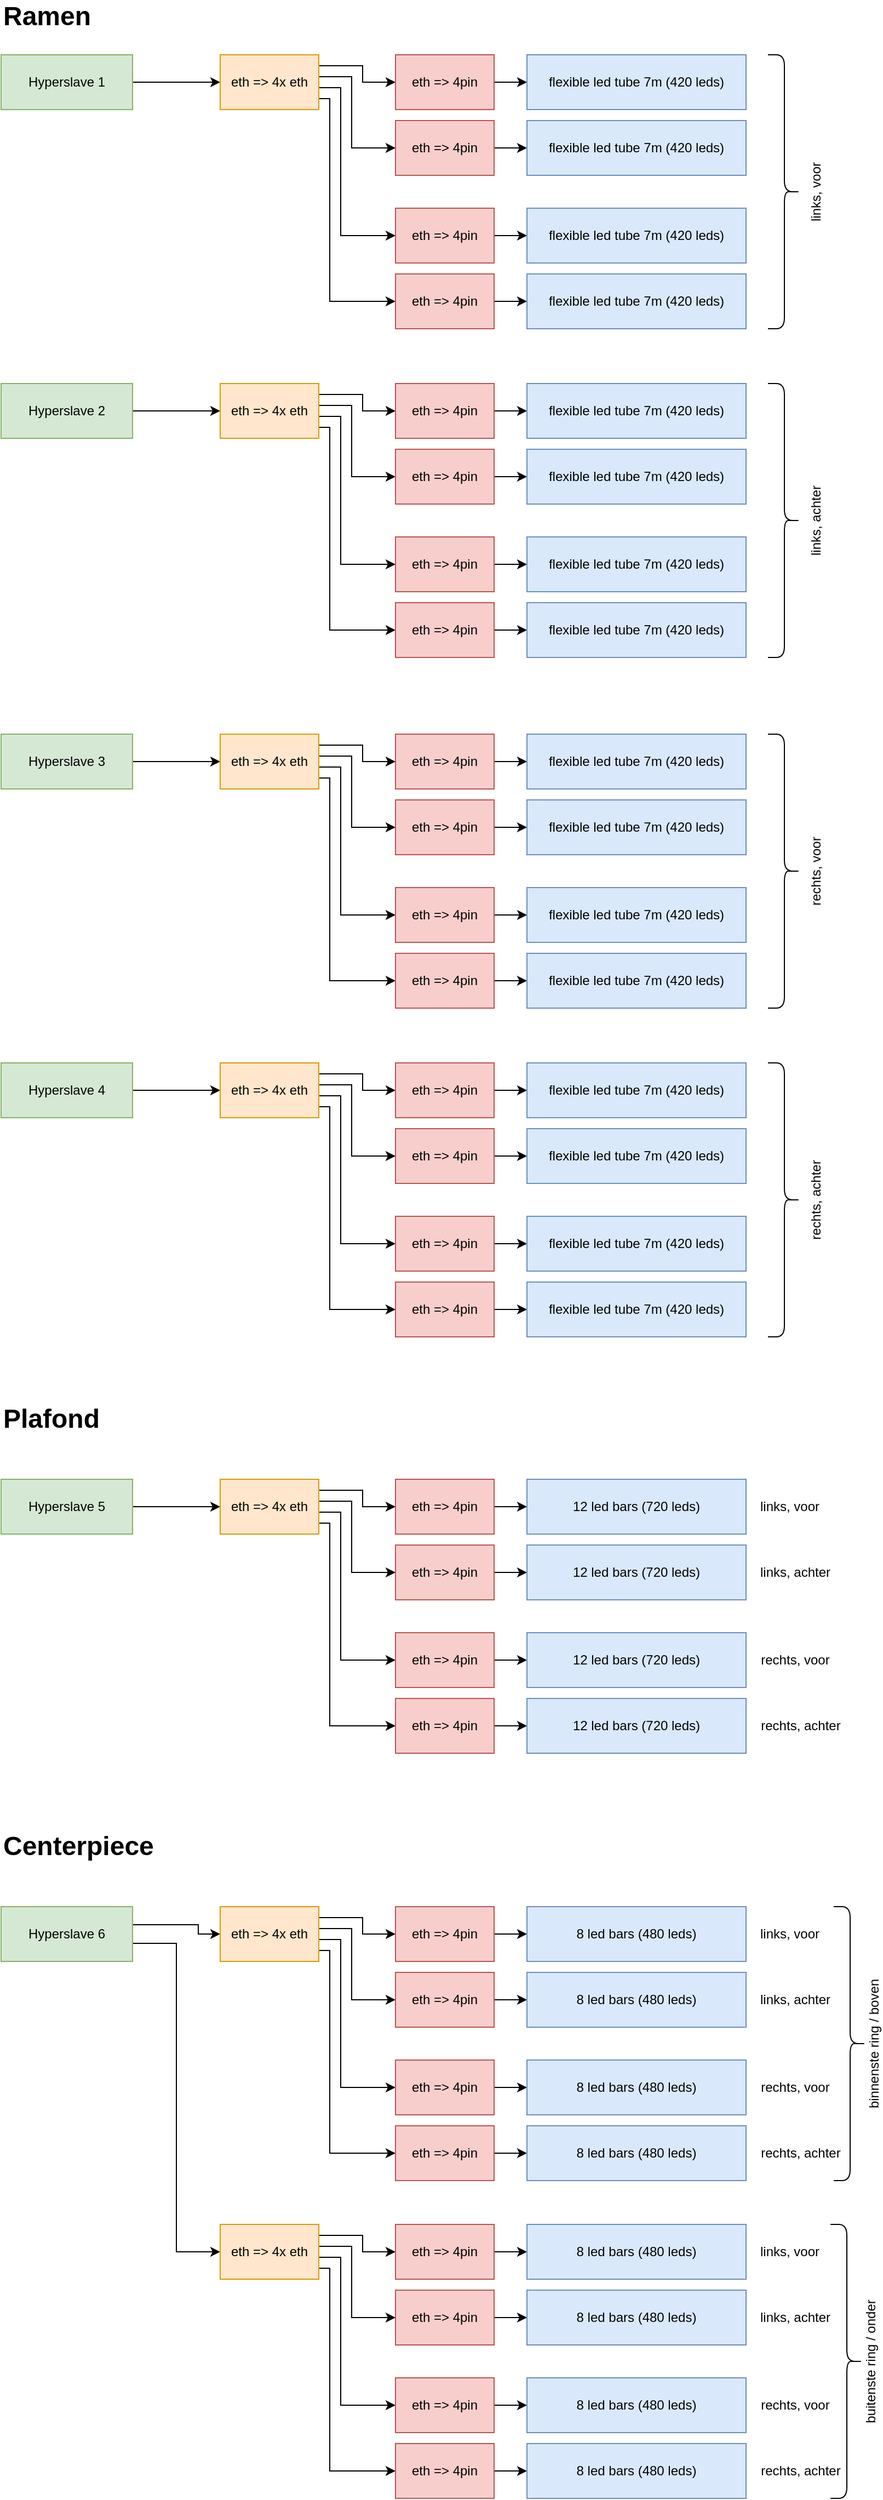 <mxfile version="20.4.0" type="device"><diagram id="Rxl1dcX3Yq3CaAruhIZA" name="Page-1"><mxGraphModel dx="1216" dy="809" grid="1" gridSize="10" guides="1" tooltips="1" connect="1" arrows="1" fold="1" page="1" pageScale="1" pageWidth="827" pageHeight="1169" math="0" shadow="0"><root><mxCell id="0"/><mxCell id="1" parent="0"/><mxCell id="KE-yKxIFdyEXHPlvxJVu-1" value="Ramen" style="text;html=1;strokeColor=none;fillColor=none;align=left;verticalAlign=middle;whiteSpace=wrap;rounded=0;fontStyle=1;fontSize=24;" vertex="1" parent="1"><mxGeometry x="40" y="10" width="160" height="30" as="geometry"/></mxCell><mxCell id="KE-yKxIFdyEXHPlvxJVu-28" style="edgeStyle=orthogonalEdgeStyle;rounded=0;orthogonalLoop=1;jettySize=auto;html=1;exitX=1;exitY=0.5;exitDx=0;exitDy=0;entryX=0;entryY=0.5;entryDx=0;entryDy=0;fontColor=none;" edge="1" parent="1" source="KE-yKxIFdyEXHPlvxJVu-2" target="KE-yKxIFdyEXHPlvxJVu-3"><mxGeometry relative="1" as="geometry"/></mxCell><mxCell id="KE-yKxIFdyEXHPlvxJVu-2" value="Hyperslave 1" style="rounded=0;whiteSpace=wrap;html=1;fillColor=#d5e8d4;strokeColor=#82b366;" vertex="1" parent="1"><mxGeometry x="40" y="60" width="120" height="50" as="geometry"/></mxCell><mxCell id="KE-yKxIFdyEXHPlvxJVu-33" style="edgeStyle=orthogonalEdgeStyle;rounded=0;orthogonalLoop=1;jettySize=auto;html=1;exitX=1;exitY=0.2;exitDx=0;exitDy=0;exitPerimeter=0;entryX=0;entryY=0.5;entryDx=0;entryDy=0;fontColor=none;" edge="1" parent="1" source="KE-yKxIFdyEXHPlvxJVu-3" target="KE-yKxIFdyEXHPlvxJVu-4"><mxGeometry relative="1" as="geometry"><Array as="points"><mxPoint x="370" y="70"/><mxPoint x="370" y="85"/></Array></mxGeometry></mxCell><mxCell id="KE-yKxIFdyEXHPlvxJVu-34" style="edgeStyle=orthogonalEdgeStyle;rounded=0;orthogonalLoop=1;jettySize=auto;html=1;exitX=1;exitY=0.4;exitDx=0;exitDy=0;exitPerimeter=0;entryX=0;entryY=0.5;entryDx=0;entryDy=0;fontColor=none;" edge="1" parent="1" source="KE-yKxIFdyEXHPlvxJVu-3" target="KE-yKxIFdyEXHPlvxJVu-9"><mxGeometry relative="1" as="geometry"><Array as="points"><mxPoint x="360" y="80"/><mxPoint x="360" y="145"/></Array></mxGeometry></mxCell><mxCell id="KE-yKxIFdyEXHPlvxJVu-35" style="edgeStyle=orthogonalEdgeStyle;rounded=0;orthogonalLoop=1;jettySize=auto;html=1;exitX=1;exitY=0.6;exitDx=0;exitDy=0;exitPerimeter=0;entryX=0;entryY=0.5;entryDx=0;entryDy=0;fontColor=none;" edge="1" parent="1" source="KE-yKxIFdyEXHPlvxJVu-3" target="KE-yKxIFdyEXHPlvxJVu-10"><mxGeometry relative="1" as="geometry"><Array as="points"><mxPoint x="350" y="90"/><mxPoint x="350" y="225"/></Array></mxGeometry></mxCell><mxCell id="KE-yKxIFdyEXHPlvxJVu-36" style="edgeStyle=orthogonalEdgeStyle;rounded=0;orthogonalLoop=1;jettySize=auto;html=1;exitX=1;exitY=0.8;exitDx=0;exitDy=0;exitPerimeter=0;fontColor=none;entryX=0;entryY=0.5;entryDx=0;entryDy=0;" edge="1" parent="1" source="KE-yKxIFdyEXHPlvxJVu-3" target="KE-yKxIFdyEXHPlvxJVu-11"><mxGeometry relative="1" as="geometry"><mxPoint x="350" y="120" as="targetPoint"/><Array as="points"><mxPoint x="340" y="100"/><mxPoint x="340" y="285"/></Array></mxGeometry></mxCell><mxCell id="KE-yKxIFdyEXHPlvxJVu-3" value="eth =&amp;gt; 4x eth" style="rounded=0;whiteSpace=wrap;html=1;fillColor=#ffe6cc;strokeColor=#d79b00;points=[[0,0,0,0,0],[0,0.24,0,0,0],[0,0.5,0,0,0],[0,0.76,0,0,0],[0,1,0,0,0],[0.24,0,0,0,0],[0.24,1,0,0,0],[0.5,0,0,0,0],[0.5,1,0,0,0],[0.76,0,0,0,0],[0.76,1,0,0,0],[1,0,0,0,0],[1,0.2,0,0,0],[1,0.4,0,0,0],[1,0.6,0,0,0],[1,0.8,0,0,0],[1,1,0,0,0]];" vertex="1" parent="1"><mxGeometry x="240" y="60" width="90" height="50" as="geometry"/></mxCell><mxCell id="KE-yKxIFdyEXHPlvxJVu-37" style="edgeStyle=orthogonalEdgeStyle;rounded=0;orthogonalLoop=1;jettySize=auto;html=1;exitX=1;exitY=0.5;exitDx=0;exitDy=0;entryX=0;entryY=0.5;entryDx=0;entryDy=0;fontColor=none;" edge="1" parent="1" source="KE-yKxIFdyEXHPlvxJVu-4" target="KE-yKxIFdyEXHPlvxJVu-5"><mxGeometry relative="1" as="geometry"/></mxCell><mxCell id="KE-yKxIFdyEXHPlvxJVu-4" value="eth =&amp;gt; 4pin" style="rounded=0;whiteSpace=wrap;html=1;fillColor=#f8cecc;strokeColor=#b85450;" vertex="1" parent="1"><mxGeometry x="400" y="60" width="90" height="50" as="geometry"/></mxCell><mxCell id="KE-yKxIFdyEXHPlvxJVu-5" value="flexible led tube 7m (420 leds)" style="rounded=0;whiteSpace=wrap;html=1;fillColor=#dae8fc;strokeColor=#6c8ebf;" vertex="1" parent="1"><mxGeometry x="520" y="60" width="200" height="50" as="geometry"/></mxCell><mxCell id="KE-yKxIFdyEXHPlvxJVu-38" style="edgeStyle=orthogonalEdgeStyle;rounded=0;orthogonalLoop=1;jettySize=auto;html=1;exitX=1;exitY=0.5;exitDx=0;exitDy=0;entryX=0;entryY=0.5;entryDx=0;entryDy=0;fontColor=none;" edge="1" parent="1" source="KE-yKxIFdyEXHPlvxJVu-9" target="KE-yKxIFdyEXHPlvxJVu-12"><mxGeometry relative="1" as="geometry"/></mxCell><mxCell id="KE-yKxIFdyEXHPlvxJVu-9" value="eth =&amp;gt; 4pin" style="rounded=0;whiteSpace=wrap;html=1;fillColor=#f8cecc;strokeColor=#b85450;" vertex="1" parent="1"><mxGeometry x="400" y="120" width="90" height="50" as="geometry"/></mxCell><mxCell id="KE-yKxIFdyEXHPlvxJVu-39" style="edgeStyle=orthogonalEdgeStyle;rounded=0;orthogonalLoop=1;jettySize=auto;html=1;exitX=1;exitY=0.5;exitDx=0;exitDy=0;entryX=0;entryY=0.5;entryDx=0;entryDy=0;fontColor=none;" edge="1" parent="1" source="KE-yKxIFdyEXHPlvxJVu-10" target="KE-yKxIFdyEXHPlvxJVu-13"><mxGeometry relative="1" as="geometry"/></mxCell><mxCell id="KE-yKxIFdyEXHPlvxJVu-10" value="eth =&amp;gt; 4pin" style="rounded=0;whiteSpace=wrap;html=1;fillColor=#f8cecc;strokeColor=#b85450;" vertex="1" parent="1"><mxGeometry x="400" y="200" width="90" height="50" as="geometry"/></mxCell><mxCell id="KE-yKxIFdyEXHPlvxJVu-40" style="edgeStyle=orthogonalEdgeStyle;rounded=0;orthogonalLoop=1;jettySize=auto;html=1;exitX=1;exitY=0.5;exitDx=0;exitDy=0;entryX=0;entryY=0.5;entryDx=0;entryDy=0;fontColor=none;" edge="1" parent="1" source="KE-yKxIFdyEXHPlvxJVu-11" target="KE-yKxIFdyEXHPlvxJVu-14"><mxGeometry relative="1" as="geometry"/></mxCell><mxCell id="KE-yKxIFdyEXHPlvxJVu-11" value="eth =&amp;gt; 4pin" style="rounded=0;whiteSpace=wrap;html=1;fillColor=#f8cecc;strokeColor=#b85450;" vertex="1" parent="1"><mxGeometry x="400" y="260" width="90" height="50" as="geometry"/></mxCell><mxCell id="KE-yKxIFdyEXHPlvxJVu-12" value="flexible led tube 7m (420 leds)" style="rounded=0;whiteSpace=wrap;html=1;fillColor=#dae8fc;strokeColor=#6c8ebf;" vertex="1" parent="1"><mxGeometry x="520" y="120" width="200" height="50" as="geometry"/></mxCell><mxCell id="KE-yKxIFdyEXHPlvxJVu-13" value="flexible led tube 7m (420 leds)" style="rounded=0;whiteSpace=wrap;html=1;fillColor=#dae8fc;strokeColor=#6c8ebf;" vertex="1" parent="1"><mxGeometry x="520" y="200" width="200" height="50" as="geometry"/></mxCell><mxCell id="KE-yKxIFdyEXHPlvxJVu-14" value="flexible led tube 7m (420 leds)" style="rounded=0;whiteSpace=wrap;html=1;fillColor=#dae8fc;strokeColor=#6c8ebf;" vertex="1" parent="1"><mxGeometry x="520" y="260" width="200" height="50" as="geometry"/></mxCell><mxCell id="KE-yKxIFdyEXHPlvxJVu-16" value="&lt;br&gt;&lt;br&gt;&lt;br&gt;&lt;br&gt;links, voor" style="shape=curlyBracket;whiteSpace=wrap;html=1;rounded=1;flipH=1;horizontal=0;size=0.5;" vertex="1" parent="1"><mxGeometry x="740" y="60" width="30" height="250" as="geometry"/></mxCell><mxCell id="KE-yKxIFdyEXHPlvxJVu-27" value="&lt;br&gt;&lt;br&gt;&lt;br&gt;&lt;br&gt;links, achter&lt;br&gt;" style="shape=curlyBracket;whiteSpace=wrap;html=1;rounded=1;flipH=1;horizontal=0;size=0.5;" vertex="1" parent="1"><mxGeometry x="740" y="360" width="30" height="250" as="geometry"/></mxCell><mxCell id="KE-yKxIFdyEXHPlvxJVu-41" style="edgeStyle=orthogonalEdgeStyle;rounded=0;orthogonalLoop=1;jettySize=auto;html=1;exitX=1;exitY=0.5;exitDx=0;exitDy=0;entryX=0;entryY=0.5;entryDx=0;entryDy=0;fontColor=none;" edge="1" parent="1" source="KE-yKxIFdyEXHPlvxJVu-42" target="KE-yKxIFdyEXHPlvxJVu-47"><mxGeometry relative="1" as="geometry"/></mxCell><mxCell id="KE-yKxIFdyEXHPlvxJVu-42" value="Hyperslave 2" style="rounded=0;whiteSpace=wrap;html=1;fillColor=#d5e8d4;strokeColor=#82b366;" vertex="1" parent="1"><mxGeometry x="40" y="360" width="120" height="50" as="geometry"/></mxCell><mxCell id="KE-yKxIFdyEXHPlvxJVu-43" style="edgeStyle=orthogonalEdgeStyle;rounded=0;orthogonalLoop=1;jettySize=auto;html=1;exitX=1;exitY=0.2;exitDx=0;exitDy=0;exitPerimeter=0;entryX=0;entryY=0.5;entryDx=0;entryDy=0;fontColor=none;" edge="1" parent="1" source="KE-yKxIFdyEXHPlvxJVu-47" target="KE-yKxIFdyEXHPlvxJVu-49"><mxGeometry relative="1" as="geometry"><Array as="points"><mxPoint x="370" y="370"/><mxPoint x="370" y="385"/></Array></mxGeometry></mxCell><mxCell id="KE-yKxIFdyEXHPlvxJVu-44" style="edgeStyle=orthogonalEdgeStyle;rounded=0;orthogonalLoop=1;jettySize=auto;html=1;exitX=1;exitY=0.4;exitDx=0;exitDy=0;exitPerimeter=0;entryX=0;entryY=0.5;entryDx=0;entryDy=0;fontColor=none;" edge="1" parent="1" source="KE-yKxIFdyEXHPlvxJVu-47" target="KE-yKxIFdyEXHPlvxJVu-52"><mxGeometry relative="1" as="geometry"><Array as="points"><mxPoint x="360" y="380"/><mxPoint x="360" y="445"/></Array></mxGeometry></mxCell><mxCell id="KE-yKxIFdyEXHPlvxJVu-45" style="edgeStyle=orthogonalEdgeStyle;rounded=0;orthogonalLoop=1;jettySize=auto;html=1;exitX=1;exitY=0.6;exitDx=0;exitDy=0;exitPerimeter=0;entryX=0;entryY=0.5;entryDx=0;entryDy=0;fontColor=none;" edge="1" parent="1" source="KE-yKxIFdyEXHPlvxJVu-47" target="KE-yKxIFdyEXHPlvxJVu-54"><mxGeometry relative="1" as="geometry"><Array as="points"><mxPoint x="350" y="390"/><mxPoint x="350" y="525"/></Array></mxGeometry></mxCell><mxCell id="KE-yKxIFdyEXHPlvxJVu-46" style="edgeStyle=orthogonalEdgeStyle;rounded=0;orthogonalLoop=1;jettySize=auto;html=1;exitX=1;exitY=0.8;exitDx=0;exitDy=0;exitPerimeter=0;fontColor=none;entryX=0;entryY=0.5;entryDx=0;entryDy=0;" edge="1" parent="1" source="KE-yKxIFdyEXHPlvxJVu-47" target="KE-yKxIFdyEXHPlvxJVu-56"><mxGeometry relative="1" as="geometry"><mxPoint x="350" y="420" as="targetPoint"/><Array as="points"><mxPoint x="340" y="400"/><mxPoint x="340" y="585"/></Array></mxGeometry></mxCell><mxCell id="KE-yKxIFdyEXHPlvxJVu-47" value="eth =&amp;gt; 4x eth" style="rounded=0;whiteSpace=wrap;html=1;fillColor=#ffe6cc;strokeColor=#d79b00;points=[[0,0,0,0,0],[0,0.24,0,0,0],[0,0.5,0,0,0],[0,0.76,0,0,0],[0,1,0,0,0],[0.24,0,0,0,0],[0.24,1,0,0,0],[0.5,0,0,0,0],[0.5,1,0,0,0],[0.76,0,0,0,0],[0.76,1,0,0,0],[1,0,0,0,0],[1,0.2,0,0,0],[1,0.4,0,0,0],[1,0.6,0,0,0],[1,0.8,0,0,0],[1,1,0,0,0]];" vertex="1" parent="1"><mxGeometry x="240" y="360" width="90" height="50" as="geometry"/></mxCell><mxCell id="KE-yKxIFdyEXHPlvxJVu-48" style="edgeStyle=orthogonalEdgeStyle;rounded=0;orthogonalLoop=1;jettySize=auto;html=1;exitX=1;exitY=0.5;exitDx=0;exitDy=0;entryX=0;entryY=0.5;entryDx=0;entryDy=0;fontColor=none;" edge="1" parent="1" source="KE-yKxIFdyEXHPlvxJVu-49" target="KE-yKxIFdyEXHPlvxJVu-50"><mxGeometry relative="1" as="geometry"/></mxCell><mxCell id="KE-yKxIFdyEXHPlvxJVu-49" value="eth =&amp;gt; 4pin" style="rounded=0;whiteSpace=wrap;html=1;fillColor=#f8cecc;strokeColor=#b85450;" vertex="1" parent="1"><mxGeometry x="400" y="360" width="90" height="50" as="geometry"/></mxCell><mxCell id="KE-yKxIFdyEXHPlvxJVu-50" value="flexible led tube 7m (420 leds)" style="rounded=0;whiteSpace=wrap;html=1;fillColor=#dae8fc;strokeColor=#6c8ebf;" vertex="1" parent="1"><mxGeometry x="520" y="360" width="200" height="50" as="geometry"/></mxCell><mxCell id="KE-yKxIFdyEXHPlvxJVu-51" style="edgeStyle=orthogonalEdgeStyle;rounded=0;orthogonalLoop=1;jettySize=auto;html=1;exitX=1;exitY=0.5;exitDx=0;exitDy=0;entryX=0;entryY=0.5;entryDx=0;entryDy=0;fontColor=none;" edge="1" parent="1" source="KE-yKxIFdyEXHPlvxJVu-52" target="KE-yKxIFdyEXHPlvxJVu-57"><mxGeometry relative="1" as="geometry"/></mxCell><mxCell id="KE-yKxIFdyEXHPlvxJVu-52" value="eth =&amp;gt; 4pin" style="rounded=0;whiteSpace=wrap;html=1;fillColor=#f8cecc;strokeColor=#b85450;" vertex="1" parent="1"><mxGeometry x="400" y="420" width="90" height="50" as="geometry"/></mxCell><mxCell id="KE-yKxIFdyEXHPlvxJVu-53" style="edgeStyle=orthogonalEdgeStyle;rounded=0;orthogonalLoop=1;jettySize=auto;html=1;exitX=1;exitY=0.5;exitDx=0;exitDy=0;entryX=0;entryY=0.5;entryDx=0;entryDy=0;fontColor=none;" edge="1" parent="1" source="KE-yKxIFdyEXHPlvxJVu-54" target="KE-yKxIFdyEXHPlvxJVu-58"><mxGeometry relative="1" as="geometry"/></mxCell><mxCell id="KE-yKxIFdyEXHPlvxJVu-54" value="eth =&amp;gt; 4pin" style="rounded=0;whiteSpace=wrap;html=1;fillColor=#f8cecc;strokeColor=#b85450;" vertex="1" parent="1"><mxGeometry x="400" y="500" width="90" height="50" as="geometry"/></mxCell><mxCell id="KE-yKxIFdyEXHPlvxJVu-55" style="edgeStyle=orthogonalEdgeStyle;rounded=0;orthogonalLoop=1;jettySize=auto;html=1;exitX=1;exitY=0.5;exitDx=0;exitDy=0;entryX=0;entryY=0.5;entryDx=0;entryDy=0;fontColor=none;" edge="1" parent="1" source="KE-yKxIFdyEXHPlvxJVu-56" target="KE-yKxIFdyEXHPlvxJVu-59"><mxGeometry relative="1" as="geometry"/></mxCell><mxCell id="KE-yKxIFdyEXHPlvxJVu-56" value="eth =&amp;gt; 4pin" style="rounded=0;whiteSpace=wrap;html=1;fillColor=#f8cecc;strokeColor=#b85450;" vertex="1" parent="1"><mxGeometry x="400" y="560" width="90" height="50" as="geometry"/></mxCell><mxCell id="KE-yKxIFdyEXHPlvxJVu-57" value="flexible led tube 7m (420 leds)" style="rounded=0;whiteSpace=wrap;html=1;fillColor=#dae8fc;strokeColor=#6c8ebf;" vertex="1" parent="1"><mxGeometry x="520" y="420" width="200" height="50" as="geometry"/></mxCell><mxCell id="KE-yKxIFdyEXHPlvxJVu-58" value="flexible led tube 7m (420 leds)" style="rounded=0;whiteSpace=wrap;html=1;fillColor=#dae8fc;strokeColor=#6c8ebf;" vertex="1" parent="1"><mxGeometry x="520" y="500" width="200" height="50" as="geometry"/></mxCell><mxCell id="KE-yKxIFdyEXHPlvxJVu-59" value="flexible led tube 7m (420 leds)" style="rounded=0;whiteSpace=wrap;html=1;fillColor=#dae8fc;strokeColor=#6c8ebf;" vertex="1" parent="1"><mxGeometry x="520" y="560" width="200" height="50" as="geometry"/></mxCell><mxCell id="KE-yKxIFdyEXHPlvxJVu-61" style="edgeStyle=orthogonalEdgeStyle;rounded=0;orthogonalLoop=1;jettySize=auto;html=1;exitX=1;exitY=0.5;exitDx=0;exitDy=0;entryX=0;entryY=0.5;entryDx=0;entryDy=0;fontColor=none;" edge="1" parent="1" source="KE-yKxIFdyEXHPlvxJVu-62" target="KE-yKxIFdyEXHPlvxJVu-67"><mxGeometry relative="1" as="geometry"/></mxCell><mxCell id="KE-yKxIFdyEXHPlvxJVu-62" value="Hyperslave 3" style="rounded=0;whiteSpace=wrap;html=1;fillColor=#d5e8d4;strokeColor=#82b366;" vertex="1" parent="1"><mxGeometry x="40" y="680" width="120" height="50" as="geometry"/></mxCell><mxCell id="KE-yKxIFdyEXHPlvxJVu-63" style="edgeStyle=orthogonalEdgeStyle;rounded=0;orthogonalLoop=1;jettySize=auto;html=1;exitX=1;exitY=0.2;exitDx=0;exitDy=0;exitPerimeter=0;entryX=0;entryY=0.5;entryDx=0;entryDy=0;fontColor=none;" edge="1" parent="1" source="KE-yKxIFdyEXHPlvxJVu-67" target="KE-yKxIFdyEXHPlvxJVu-69"><mxGeometry relative="1" as="geometry"><Array as="points"><mxPoint x="370" y="690"/><mxPoint x="370" y="705"/></Array></mxGeometry></mxCell><mxCell id="KE-yKxIFdyEXHPlvxJVu-64" style="edgeStyle=orthogonalEdgeStyle;rounded=0;orthogonalLoop=1;jettySize=auto;html=1;exitX=1;exitY=0.4;exitDx=0;exitDy=0;exitPerimeter=0;entryX=0;entryY=0.5;entryDx=0;entryDy=0;fontColor=none;" edge="1" parent="1" source="KE-yKxIFdyEXHPlvxJVu-67" target="KE-yKxIFdyEXHPlvxJVu-72"><mxGeometry relative="1" as="geometry"><Array as="points"><mxPoint x="360" y="700"/><mxPoint x="360" y="765"/></Array></mxGeometry></mxCell><mxCell id="KE-yKxIFdyEXHPlvxJVu-65" style="edgeStyle=orthogonalEdgeStyle;rounded=0;orthogonalLoop=1;jettySize=auto;html=1;exitX=1;exitY=0.6;exitDx=0;exitDy=0;exitPerimeter=0;entryX=0;entryY=0.5;entryDx=0;entryDy=0;fontColor=none;" edge="1" parent="1" source="KE-yKxIFdyEXHPlvxJVu-67" target="KE-yKxIFdyEXHPlvxJVu-74"><mxGeometry relative="1" as="geometry"><Array as="points"><mxPoint x="350" y="710"/><mxPoint x="350" y="845"/></Array></mxGeometry></mxCell><mxCell id="KE-yKxIFdyEXHPlvxJVu-66" style="edgeStyle=orthogonalEdgeStyle;rounded=0;orthogonalLoop=1;jettySize=auto;html=1;exitX=1;exitY=0.8;exitDx=0;exitDy=0;exitPerimeter=0;fontColor=none;entryX=0;entryY=0.5;entryDx=0;entryDy=0;" edge="1" parent="1" source="KE-yKxIFdyEXHPlvxJVu-67" target="KE-yKxIFdyEXHPlvxJVu-76"><mxGeometry relative="1" as="geometry"><mxPoint x="350" y="740" as="targetPoint"/><Array as="points"><mxPoint x="340" y="720"/><mxPoint x="340" y="905"/></Array></mxGeometry></mxCell><mxCell id="KE-yKxIFdyEXHPlvxJVu-67" value="eth =&amp;gt; 4x eth" style="rounded=0;whiteSpace=wrap;html=1;fillColor=#ffe6cc;strokeColor=#d79b00;points=[[0,0,0,0,0],[0,0.24,0,0,0],[0,0.5,0,0,0],[0,0.76,0,0,0],[0,1,0,0,0],[0.24,0,0,0,0],[0.24,1,0,0,0],[0.5,0,0,0,0],[0.5,1,0,0,0],[0.76,0,0,0,0],[0.76,1,0,0,0],[1,0,0,0,0],[1,0.2,0,0,0],[1,0.4,0,0,0],[1,0.6,0,0,0],[1,0.8,0,0,0],[1,1,0,0,0]];" vertex="1" parent="1"><mxGeometry x="240" y="680" width="90" height="50" as="geometry"/></mxCell><mxCell id="KE-yKxIFdyEXHPlvxJVu-68" style="edgeStyle=orthogonalEdgeStyle;rounded=0;orthogonalLoop=1;jettySize=auto;html=1;exitX=1;exitY=0.5;exitDx=0;exitDy=0;entryX=0;entryY=0.5;entryDx=0;entryDy=0;fontColor=none;" edge="1" parent="1" source="KE-yKxIFdyEXHPlvxJVu-69" target="KE-yKxIFdyEXHPlvxJVu-70"><mxGeometry relative="1" as="geometry"/></mxCell><mxCell id="KE-yKxIFdyEXHPlvxJVu-69" value="eth =&amp;gt; 4pin" style="rounded=0;whiteSpace=wrap;html=1;fillColor=#f8cecc;strokeColor=#b85450;" vertex="1" parent="1"><mxGeometry x="400" y="680" width="90" height="50" as="geometry"/></mxCell><mxCell id="KE-yKxIFdyEXHPlvxJVu-70" value="flexible led tube 7m (420 leds)" style="rounded=0;whiteSpace=wrap;html=1;fillColor=#dae8fc;strokeColor=#6c8ebf;" vertex="1" parent="1"><mxGeometry x="520" y="680" width="200" height="50" as="geometry"/></mxCell><mxCell id="KE-yKxIFdyEXHPlvxJVu-71" style="edgeStyle=orthogonalEdgeStyle;rounded=0;orthogonalLoop=1;jettySize=auto;html=1;exitX=1;exitY=0.5;exitDx=0;exitDy=0;entryX=0;entryY=0.5;entryDx=0;entryDy=0;fontColor=none;" edge="1" parent="1" source="KE-yKxIFdyEXHPlvxJVu-72" target="KE-yKxIFdyEXHPlvxJVu-77"><mxGeometry relative="1" as="geometry"/></mxCell><mxCell id="KE-yKxIFdyEXHPlvxJVu-72" value="eth =&amp;gt; 4pin" style="rounded=0;whiteSpace=wrap;html=1;fillColor=#f8cecc;strokeColor=#b85450;" vertex="1" parent="1"><mxGeometry x="400" y="740" width="90" height="50" as="geometry"/></mxCell><mxCell id="KE-yKxIFdyEXHPlvxJVu-73" style="edgeStyle=orthogonalEdgeStyle;rounded=0;orthogonalLoop=1;jettySize=auto;html=1;exitX=1;exitY=0.5;exitDx=0;exitDy=0;entryX=0;entryY=0.5;entryDx=0;entryDy=0;fontColor=none;" edge="1" parent="1" source="KE-yKxIFdyEXHPlvxJVu-74" target="KE-yKxIFdyEXHPlvxJVu-78"><mxGeometry relative="1" as="geometry"/></mxCell><mxCell id="KE-yKxIFdyEXHPlvxJVu-74" value="eth =&amp;gt; 4pin" style="rounded=0;whiteSpace=wrap;html=1;fillColor=#f8cecc;strokeColor=#b85450;" vertex="1" parent="1"><mxGeometry x="400" y="820" width="90" height="50" as="geometry"/></mxCell><mxCell id="KE-yKxIFdyEXHPlvxJVu-75" style="edgeStyle=orthogonalEdgeStyle;rounded=0;orthogonalLoop=1;jettySize=auto;html=1;exitX=1;exitY=0.5;exitDx=0;exitDy=0;entryX=0;entryY=0.5;entryDx=0;entryDy=0;fontColor=none;" edge="1" parent="1" source="KE-yKxIFdyEXHPlvxJVu-76" target="KE-yKxIFdyEXHPlvxJVu-79"><mxGeometry relative="1" as="geometry"/></mxCell><mxCell id="KE-yKxIFdyEXHPlvxJVu-76" value="eth =&amp;gt; 4pin" style="rounded=0;whiteSpace=wrap;html=1;fillColor=#f8cecc;strokeColor=#b85450;" vertex="1" parent="1"><mxGeometry x="400" y="880" width="90" height="50" as="geometry"/></mxCell><mxCell id="KE-yKxIFdyEXHPlvxJVu-77" value="flexible led tube 7m (420 leds)" style="rounded=0;whiteSpace=wrap;html=1;fillColor=#dae8fc;strokeColor=#6c8ebf;" vertex="1" parent="1"><mxGeometry x="520" y="740" width="200" height="50" as="geometry"/></mxCell><mxCell id="KE-yKxIFdyEXHPlvxJVu-78" value="flexible led tube 7m (420 leds)" style="rounded=0;whiteSpace=wrap;html=1;fillColor=#dae8fc;strokeColor=#6c8ebf;" vertex="1" parent="1"><mxGeometry x="520" y="820" width="200" height="50" as="geometry"/></mxCell><mxCell id="KE-yKxIFdyEXHPlvxJVu-79" value="flexible led tube 7m (420 leds)" style="rounded=0;whiteSpace=wrap;html=1;fillColor=#dae8fc;strokeColor=#6c8ebf;" vertex="1" parent="1"><mxGeometry x="520" y="880" width="200" height="50" as="geometry"/></mxCell><mxCell id="KE-yKxIFdyEXHPlvxJVu-80" value="&lt;br&gt;&lt;br&gt;&lt;br&gt;&lt;br&gt;rechts, voor" style="shape=curlyBracket;whiteSpace=wrap;html=1;rounded=1;flipH=1;horizontal=0;size=0.5;" vertex="1" parent="1"><mxGeometry x="740" y="680" width="30" height="250" as="geometry"/></mxCell><mxCell id="KE-yKxIFdyEXHPlvxJVu-81" value="&lt;br&gt;&lt;br&gt;&lt;br&gt;&lt;br&gt;rechts, achter" style="shape=curlyBracket;whiteSpace=wrap;html=1;rounded=1;flipH=1;horizontal=0;size=0.5;" vertex="1" parent="1"><mxGeometry x="740" y="980" width="30" height="250" as="geometry"/></mxCell><mxCell id="KE-yKxIFdyEXHPlvxJVu-82" style="edgeStyle=orthogonalEdgeStyle;rounded=0;orthogonalLoop=1;jettySize=auto;html=1;exitX=1;exitY=0.5;exitDx=0;exitDy=0;entryX=0;entryY=0.5;entryDx=0;entryDy=0;fontColor=none;" edge="1" parent="1" source="KE-yKxIFdyEXHPlvxJVu-83" target="KE-yKxIFdyEXHPlvxJVu-88"><mxGeometry relative="1" as="geometry"/></mxCell><mxCell id="KE-yKxIFdyEXHPlvxJVu-83" value="Hyperslave 4" style="rounded=0;whiteSpace=wrap;html=1;fillColor=#d5e8d4;strokeColor=#82b366;" vertex="1" parent="1"><mxGeometry x="40" y="980" width="120" height="50" as="geometry"/></mxCell><mxCell id="KE-yKxIFdyEXHPlvxJVu-84" style="edgeStyle=orthogonalEdgeStyle;rounded=0;orthogonalLoop=1;jettySize=auto;html=1;exitX=1;exitY=0.2;exitDx=0;exitDy=0;exitPerimeter=0;entryX=0;entryY=0.5;entryDx=0;entryDy=0;fontColor=none;" edge="1" parent="1" source="KE-yKxIFdyEXHPlvxJVu-88" target="KE-yKxIFdyEXHPlvxJVu-90"><mxGeometry relative="1" as="geometry"><Array as="points"><mxPoint x="370" y="990"/><mxPoint x="370" y="1005"/></Array></mxGeometry></mxCell><mxCell id="KE-yKxIFdyEXHPlvxJVu-85" style="edgeStyle=orthogonalEdgeStyle;rounded=0;orthogonalLoop=1;jettySize=auto;html=1;exitX=1;exitY=0.4;exitDx=0;exitDy=0;exitPerimeter=0;entryX=0;entryY=0.5;entryDx=0;entryDy=0;fontColor=none;" edge="1" parent="1" source="KE-yKxIFdyEXHPlvxJVu-88" target="KE-yKxIFdyEXHPlvxJVu-93"><mxGeometry relative="1" as="geometry"><Array as="points"><mxPoint x="360" y="1000"/><mxPoint x="360" y="1065"/></Array></mxGeometry></mxCell><mxCell id="KE-yKxIFdyEXHPlvxJVu-86" style="edgeStyle=orthogonalEdgeStyle;rounded=0;orthogonalLoop=1;jettySize=auto;html=1;exitX=1;exitY=0.6;exitDx=0;exitDy=0;exitPerimeter=0;entryX=0;entryY=0.5;entryDx=0;entryDy=0;fontColor=none;" edge="1" parent="1" source="KE-yKxIFdyEXHPlvxJVu-88" target="KE-yKxIFdyEXHPlvxJVu-95"><mxGeometry relative="1" as="geometry"><Array as="points"><mxPoint x="350" y="1010"/><mxPoint x="350" y="1145"/></Array></mxGeometry></mxCell><mxCell id="KE-yKxIFdyEXHPlvxJVu-87" style="edgeStyle=orthogonalEdgeStyle;rounded=0;orthogonalLoop=1;jettySize=auto;html=1;exitX=1;exitY=0.8;exitDx=0;exitDy=0;exitPerimeter=0;fontColor=none;entryX=0;entryY=0.5;entryDx=0;entryDy=0;" edge="1" parent="1" source="KE-yKxIFdyEXHPlvxJVu-88" target="KE-yKxIFdyEXHPlvxJVu-97"><mxGeometry relative="1" as="geometry"><mxPoint x="350" y="1040" as="targetPoint"/><Array as="points"><mxPoint x="340" y="1020"/><mxPoint x="340" y="1205"/></Array></mxGeometry></mxCell><mxCell id="KE-yKxIFdyEXHPlvxJVu-88" value="eth =&amp;gt; 4x eth" style="rounded=0;whiteSpace=wrap;html=1;fillColor=#ffe6cc;strokeColor=#d79b00;points=[[0,0,0,0,0],[0,0.24,0,0,0],[0,0.5,0,0,0],[0,0.76,0,0,0],[0,1,0,0,0],[0.24,0,0,0,0],[0.24,1,0,0,0],[0.5,0,0,0,0],[0.5,1,0,0,0],[0.76,0,0,0,0],[0.76,1,0,0,0],[1,0,0,0,0],[1,0.2,0,0,0],[1,0.4,0,0,0],[1,0.6,0,0,0],[1,0.8,0,0,0],[1,1,0,0,0]];" vertex="1" parent="1"><mxGeometry x="240" y="980" width="90" height="50" as="geometry"/></mxCell><mxCell id="KE-yKxIFdyEXHPlvxJVu-89" style="edgeStyle=orthogonalEdgeStyle;rounded=0;orthogonalLoop=1;jettySize=auto;html=1;exitX=1;exitY=0.5;exitDx=0;exitDy=0;entryX=0;entryY=0.5;entryDx=0;entryDy=0;fontColor=none;" edge="1" parent="1" source="KE-yKxIFdyEXHPlvxJVu-90" target="KE-yKxIFdyEXHPlvxJVu-91"><mxGeometry relative="1" as="geometry"/></mxCell><mxCell id="KE-yKxIFdyEXHPlvxJVu-90" value="eth =&amp;gt; 4pin" style="rounded=0;whiteSpace=wrap;html=1;fillColor=#f8cecc;strokeColor=#b85450;" vertex="1" parent="1"><mxGeometry x="400" y="980" width="90" height="50" as="geometry"/></mxCell><mxCell id="KE-yKxIFdyEXHPlvxJVu-91" value="flexible led tube 7m (420 leds)" style="rounded=0;whiteSpace=wrap;html=1;fillColor=#dae8fc;strokeColor=#6c8ebf;" vertex="1" parent="1"><mxGeometry x="520" y="980" width="200" height="50" as="geometry"/></mxCell><mxCell id="KE-yKxIFdyEXHPlvxJVu-92" style="edgeStyle=orthogonalEdgeStyle;rounded=0;orthogonalLoop=1;jettySize=auto;html=1;exitX=1;exitY=0.5;exitDx=0;exitDy=0;entryX=0;entryY=0.5;entryDx=0;entryDy=0;fontColor=none;" edge="1" parent="1" source="KE-yKxIFdyEXHPlvxJVu-93" target="KE-yKxIFdyEXHPlvxJVu-98"><mxGeometry relative="1" as="geometry"/></mxCell><mxCell id="KE-yKxIFdyEXHPlvxJVu-93" value="eth =&amp;gt; 4pin" style="rounded=0;whiteSpace=wrap;html=1;fillColor=#f8cecc;strokeColor=#b85450;" vertex="1" parent="1"><mxGeometry x="400" y="1040" width="90" height="50" as="geometry"/></mxCell><mxCell id="KE-yKxIFdyEXHPlvxJVu-94" style="edgeStyle=orthogonalEdgeStyle;rounded=0;orthogonalLoop=1;jettySize=auto;html=1;exitX=1;exitY=0.5;exitDx=0;exitDy=0;entryX=0;entryY=0.5;entryDx=0;entryDy=0;fontColor=none;" edge="1" parent="1" source="KE-yKxIFdyEXHPlvxJVu-95" target="KE-yKxIFdyEXHPlvxJVu-99"><mxGeometry relative="1" as="geometry"/></mxCell><mxCell id="KE-yKxIFdyEXHPlvxJVu-95" value="eth =&amp;gt; 4pin" style="rounded=0;whiteSpace=wrap;html=1;fillColor=#f8cecc;strokeColor=#b85450;" vertex="1" parent="1"><mxGeometry x="400" y="1120" width="90" height="50" as="geometry"/></mxCell><mxCell id="KE-yKxIFdyEXHPlvxJVu-96" style="edgeStyle=orthogonalEdgeStyle;rounded=0;orthogonalLoop=1;jettySize=auto;html=1;exitX=1;exitY=0.5;exitDx=0;exitDy=0;entryX=0;entryY=0.5;entryDx=0;entryDy=0;fontColor=none;" edge="1" parent="1" source="KE-yKxIFdyEXHPlvxJVu-97" target="KE-yKxIFdyEXHPlvxJVu-100"><mxGeometry relative="1" as="geometry"/></mxCell><mxCell id="KE-yKxIFdyEXHPlvxJVu-97" value="eth =&amp;gt; 4pin" style="rounded=0;whiteSpace=wrap;html=1;fillColor=#f8cecc;strokeColor=#b85450;" vertex="1" parent="1"><mxGeometry x="400" y="1180" width="90" height="50" as="geometry"/></mxCell><mxCell id="KE-yKxIFdyEXHPlvxJVu-98" value="flexible led tube 7m (420 leds)" style="rounded=0;whiteSpace=wrap;html=1;fillColor=#dae8fc;strokeColor=#6c8ebf;" vertex="1" parent="1"><mxGeometry x="520" y="1040" width="200" height="50" as="geometry"/></mxCell><mxCell id="KE-yKxIFdyEXHPlvxJVu-99" value="flexible led tube 7m (420 leds)" style="rounded=0;whiteSpace=wrap;html=1;fillColor=#dae8fc;strokeColor=#6c8ebf;" vertex="1" parent="1"><mxGeometry x="520" y="1120" width="200" height="50" as="geometry"/></mxCell><mxCell id="KE-yKxIFdyEXHPlvxJVu-100" value="flexible led tube 7m (420 leds)" style="rounded=0;whiteSpace=wrap;html=1;fillColor=#dae8fc;strokeColor=#6c8ebf;" vertex="1" parent="1"><mxGeometry x="520" y="1180" width="200" height="50" as="geometry"/></mxCell><mxCell id="KE-yKxIFdyEXHPlvxJVu-101" value="Plafond" style="text;html=1;strokeColor=none;fillColor=none;align=left;verticalAlign=middle;whiteSpace=wrap;rounded=0;fontStyle=1;fontSize=24;" vertex="1" parent="1"><mxGeometry x="40" y="1290" width="160" height="30" as="geometry"/></mxCell><mxCell id="KE-yKxIFdyEXHPlvxJVu-102" style="edgeStyle=orthogonalEdgeStyle;rounded=0;orthogonalLoop=1;jettySize=auto;html=1;exitX=1;exitY=0.5;exitDx=0;exitDy=0;entryX=0;entryY=0.5;entryDx=0;entryDy=0;fontColor=none;" edge="1" parent="1" source="KE-yKxIFdyEXHPlvxJVu-103" target="KE-yKxIFdyEXHPlvxJVu-108"><mxGeometry relative="1" as="geometry"/></mxCell><mxCell id="KE-yKxIFdyEXHPlvxJVu-103" value="Hyperslave 5" style="rounded=0;whiteSpace=wrap;html=1;fillColor=#d5e8d4;strokeColor=#82b366;" vertex="1" parent="1"><mxGeometry x="40" y="1360" width="120" height="50" as="geometry"/></mxCell><mxCell id="KE-yKxIFdyEXHPlvxJVu-104" style="edgeStyle=orthogonalEdgeStyle;rounded=0;orthogonalLoop=1;jettySize=auto;html=1;exitX=1;exitY=0.2;exitDx=0;exitDy=0;exitPerimeter=0;entryX=0;entryY=0.5;entryDx=0;entryDy=0;fontColor=none;" edge="1" parent="1" source="KE-yKxIFdyEXHPlvxJVu-108" target="KE-yKxIFdyEXHPlvxJVu-110"><mxGeometry relative="1" as="geometry"><Array as="points"><mxPoint x="370" y="1370"/><mxPoint x="370" y="1385"/></Array></mxGeometry></mxCell><mxCell id="KE-yKxIFdyEXHPlvxJVu-105" style="edgeStyle=orthogonalEdgeStyle;rounded=0;orthogonalLoop=1;jettySize=auto;html=1;exitX=1;exitY=0.4;exitDx=0;exitDy=0;exitPerimeter=0;entryX=0;entryY=0.5;entryDx=0;entryDy=0;fontColor=none;" edge="1" parent="1" source="KE-yKxIFdyEXHPlvxJVu-108" target="KE-yKxIFdyEXHPlvxJVu-113"><mxGeometry relative="1" as="geometry"><Array as="points"><mxPoint x="360" y="1380"/><mxPoint x="360" y="1445"/></Array></mxGeometry></mxCell><mxCell id="KE-yKxIFdyEXHPlvxJVu-106" style="edgeStyle=orthogonalEdgeStyle;rounded=0;orthogonalLoop=1;jettySize=auto;html=1;exitX=1;exitY=0.6;exitDx=0;exitDy=0;exitPerimeter=0;entryX=0;entryY=0.5;entryDx=0;entryDy=0;fontColor=none;" edge="1" parent="1" source="KE-yKxIFdyEXHPlvxJVu-108" target="KE-yKxIFdyEXHPlvxJVu-115"><mxGeometry relative="1" as="geometry"><Array as="points"><mxPoint x="350" y="1390"/><mxPoint x="350" y="1525"/></Array></mxGeometry></mxCell><mxCell id="KE-yKxIFdyEXHPlvxJVu-107" style="edgeStyle=orthogonalEdgeStyle;rounded=0;orthogonalLoop=1;jettySize=auto;html=1;exitX=1;exitY=0.8;exitDx=0;exitDy=0;exitPerimeter=0;fontColor=none;entryX=0;entryY=0.5;entryDx=0;entryDy=0;" edge="1" parent="1" source="KE-yKxIFdyEXHPlvxJVu-108" target="KE-yKxIFdyEXHPlvxJVu-117"><mxGeometry relative="1" as="geometry"><mxPoint x="350" y="1420" as="targetPoint"/><Array as="points"><mxPoint x="340" y="1400"/><mxPoint x="340" y="1585"/></Array></mxGeometry></mxCell><mxCell id="KE-yKxIFdyEXHPlvxJVu-108" value="eth =&amp;gt; 4x eth" style="rounded=0;whiteSpace=wrap;html=1;fillColor=#ffe6cc;strokeColor=#d79b00;points=[[0,0,0,0,0],[0,0.24,0,0,0],[0,0.5,0,0,0],[0,0.76,0,0,0],[0,1,0,0,0],[0.24,0,0,0,0],[0.24,1,0,0,0],[0.5,0,0,0,0],[0.5,1,0,0,0],[0.76,0,0,0,0],[0.76,1,0,0,0],[1,0,0,0,0],[1,0.2,0,0,0],[1,0.4,0,0,0],[1,0.6,0,0,0],[1,0.8,0,0,0],[1,1,0,0,0]];" vertex="1" parent="1"><mxGeometry x="240" y="1360" width="90" height="50" as="geometry"/></mxCell><mxCell id="KE-yKxIFdyEXHPlvxJVu-109" style="edgeStyle=orthogonalEdgeStyle;rounded=0;orthogonalLoop=1;jettySize=auto;html=1;exitX=1;exitY=0.5;exitDx=0;exitDy=0;entryX=0;entryY=0.5;entryDx=0;entryDy=0;fontColor=none;" edge="1" parent="1" source="KE-yKxIFdyEXHPlvxJVu-110" target="KE-yKxIFdyEXHPlvxJVu-111"><mxGeometry relative="1" as="geometry"/></mxCell><mxCell id="KE-yKxIFdyEXHPlvxJVu-110" value="eth =&amp;gt; 4pin" style="rounded=0;whiteSpace=wrap;html=1;fillColor=#f8cecc;strokeColor=#b85450;" vertex="1" parent="1"><mxGeometry x="400" y="1360" width="90" height="50" as="geometry"/></mxCell><mxCell id="KE-yKxIFdyEXHPlvxJVu-111" value="12 led bars (720 leds)" style="rounded=0;whiteSpace=wrap;html=1;fillColor=#dae8fc;strokeColor=#6c8ebf;" vertex="1" parent="1"><mxGeometry x="520" y="1360" width="200" height="50" as="geometry"/></mxCell><mxCell id="KE-yKxIFdyEXHPlvxJVu-112" style="edgeStyle=orthogonalEdgeStyle;rounded=0;orthogonalLoop=1;jettySize=auto;html=1;exitX=1;exitY=0.5;exitDx=0;exitDy=0;entryX=0;entryY=0.5;entryDx=0;entryDy=0;fontColor=none;" edge="1" parent="1" source="KE-yKxIFdyEXHPlvxJVu-113" target="KE-yKxIFdyEXHPlvxJVu-118"><mxGeometry relative="1" as="geometry"/></mxCell><mxCell id="KE-yKxIFdyEXHPlvxJVu-113" value="eth =&amp;gt; 4pin" style="rounded=0;whiteSpace=wrap;html=1;fillColor=#f8cecc;strokeColor=#b85450;" vertex="1" parent="1"><mxGeometry x="400" y="1420" width="90" height="50" as="geometry"/></mxCell><mxCell id="KE-yKxIFdyEXHPlvxJVu-114" style="edgeStyle=orthogonalEdgeStyle;rounded=0;orthogonalLoop=1;jettySize=auto;html=1;exitX=1;exitY=0.5;exitDx=0;exitDy=0;entryX=0;entryY=0.5;entryDx=0;entryDy=0;fontColor=none;" edge="1" parent="1" source="KE-yKxIFdyEXHPlvxJVu-115" target="KE-yKxIFdyEXHPlvxJVu-119"><mxGeometry relative="1" as="geometry"/></mxCell><mxCell id="KE-yKxIFdyEXHPlvxJVu-115" value="eth =&amp;gt; 4pin" style="rounded=0;whiteSpace=wrap;html=1;fillColor=#f8cecc;strokeColor=#b85450;" vertex="1" parent="1"><mxGeometry x="400" y="1500" width="90" height="50" as="geometry"/></mxCell><mxCell id="KE-yKxIFdyEXHPlvxJVu-116" style="edgeStyle=orthogonalEdgeStyle;rounded=0;orthogonalLoop=1;jettySize=auto;html=1;exitX=1;exitY=0.5;exitDx=0;exitDy=0;entryX=0;entryY=0.5;entryDx=0;entryDy=0;fontColor=none;" edge="1" parent="1" source="KE-yKxIFdyEXHPlvxJVu-117" target="KE-yKxIFdyEXHPlvxJVu-120"><mxGeometry relative="1" as="geometry"/></mxCell><mxCell id="KE-yKxIFdyEXHPlvxJVu-117" value="eth =&amp;gt; 4pin" style="rounded=0;whiteSpace=wrap;html=1;fillColor=#f8cecc;strokeColor=#b85450;" vertex="1" parent="1"><mxGeometry x="400" y="1560" width="90" height="50" as="geometry"/></mxCell><mxCell id="KE-yKxIFdyEXHPlvxJVu-118" value="12 led bars (720 leds)" style="rounded=0;whiteSpace=wrap;html=1;fillColor=#dae8fc;strokeColor=#6c8ebf;" vertex="1" parent="1"><mxGeometry x="520" y="1420" width="200" height="50" as="geometry"/></mxCell><mxCell id="KE-yKxIFdyEXHPlvxJVu-119" value="12 led bars (720 leds)" style="rounded=0;whiteSpace=wrap;html=1;fillColor=#dae8fc;strokeColor=#6c8ebf;" vertex="1" parent="1"><mxGeometry x="520" y="1500" width="200" height="50" as="geometry"/></mxCell><mxCell id="KE-yKxIFdyEXHPlvxJVu-120" value="12 led bars (720 leds)" style="rounded=0;whiteSpace=wrap;html=1;fillColor=#dae8fc;strokeColor=#6c8ebf;" vertex="1" parent="1"><mxGeometry x="520" y="1560" width="200" height="50" as="geometry"/></mxCell><mxCell id="KE-yKxIFdyEXHPlvxJVu-121" value="Centerpiece" style="text;html=1;strokeColor=none;fillColor=none;align=left;verticalAlign=middle;whiteSpace=wrap;rounded=0;fontStyle=1;fontSize=24;" vertex="1" parent="1"><mxGeometry x="40" y="1680" width="160" height="30" as="geometry"/></mxCell><mxCell id="KE-yKxIFdyEXHPlvxJVu-160" style="edgeStyle=orthogonalEdgeStyle;rounded=0;orthogonalLoop=1;jettySize=auto;html=1;exitX=1;exitY=0.33;exitDx=0;exitDy=0;exitPerimeter=0;entryX=0;entryY=0.5;entryDx=0;entryDy=0;entryPerimeter=0;fontSize=24;fontColor=none;" edge="1" parent="1" source="KE-yKxIFdyEXHPlvxJVu-123" target="KE-yKxIFdyEXHPlvxJVu-128"><mxGeometry relative="1" as="geometry"><Array as="points"><mxPoint x="220" y="1767"/><mxPoint x="220" y="1775"/></Array></mxGeometry></mxCell><mxCell id="KE-yKxIFdyEXHPlvxJVu-161" style="edgeStyle=orthogonalEdgeStyle;rounded=0;orthogonalLoop=1;jettySize=auto;html=1;exitX=1;exitY=0.67;exitDx=0;exitDy=0;exitPerimeter=0;entryX=0;entryY=0.5;entryDx=0;entryDy=0;entryPerimeter=0;fontSize=24;fontColor=none;" edge="1" parent="1" source="KE-yKxIFdyEXHPlvxJVu-123" target="KE-yKxIFdyEXHPlvxJVu-146"><mxGeometry relative="1" as="geometry"/></mxCell><mxCell id="KE-yKxIFdyEXHPlvxJVu-123" value="Hyperslave 6" style="rounded=0;whiteSpace=wrap;html=1;fillColor=#d5e8d4;strokeColor=#82b366;points=[[0,0,0,0,0],[0,0.24,0,0,0],[0,0.5,0,0,0],[0,0.76,0,0,0],[0,1,0,0,0],[0.25,0,0,0,0],[0.25,1,0,0,0],[0.5,0,0,0,0],[0.5,1,0,0,0],[0.75,0,0,0,0],[0.75,1,0,0,0],[1,0,0,0,0],[1,0.33,0,0,0],[1,0.67,0,0,0],[1,1,0,0,0]];" vertex="1" parent="1"><mxGeometry x="40" y="1750" width="120" height="50" as="geometry"/></mxCell><mxCell id="KE-yKxIFdyEXHPlvxJVu-124" style="edgeStyle=orthogonalEdgeStyle;rounded=0;orthogonalLoop=1;jettySize=auto;html=1;exitX=1;exitY=0.2;exitDx=0;exitDy=0;exitPerimeter=0;entryX=0;entryY=0.5;entryDx=0;entryDy=0;fontColor=none;" edge="1" parent="1" source="KE-yKxIFdyEXHPlvxJVu-128" target="KE-yKxIFdyEXHPlvxJVu-130"><mxGeometry relative="1" as="geometry"><Array as="points"><mxPoint x="370" y="1760"/><mxPoint x="370" y="1775"/></Array></mxGeometry></mxCell><mxCell id="KE-yKxIFdyEXHPlvxJVu-125" style="edgeStyle=orthogonalEdgeStyle;rounded=0;orthogonalLoop=1;jettySize=auto;html=1;exitX=1;exitY=0.4;exitDx=0;exitDy=0;exitPerimeter=0;entryX=0;entryY=0.5;entryDx=0;entryDy=0;fontColor=none;" edge="1" parent="1" source="KE-yKxIFdyEXHPlvxJVu-128" target="KE-yKxIFdyEXHPlvxJVu-133"><mxGeometry relative="1" as="geometry"><Array as="points"><mxPoint x="360" y="1770"/><mxPoint x="360" y="1835"/></Array></mxGeometry></mxCell><mxCell id="KE-yKxIFdyEXHPlvxJVu-126" style="edgeStyle=orthogonalEdgeStyle;rounded=0;orthogonalLoop=1;jettySize=auto;html=1;exitX=1;exitY=0.6;exitDx=0;exitDy=0;exitPerimeter=0;entryX=0;entryY=0.5;entryDx=0;entryDy=0;fontColor=none;" edge="1" parent="1" source="KE-yKxIFdyEXHPlvxJVu-128" target="KE-yKxIFdyEXHPlvxJVu-135"><mxGeometry relative="1" as="geometry"><Array as="points"><mxPoint x="350" y="1780"/><mxPoint x="350" y="1915"/></Array></mxGeometry></mxCell><mxCell id="KE-yKxIFdyEXHPlvxJVu-127" style="edgeStyle=orthogonalEdgeStyle;rounded=0;orthogonalLoop=1;jettySize=auto;html=1;exitX=1;exitY=0.8;exitDx=0;exitDy=0;exitPerimeter=0;fontColor=none;entryX=0;entryY=0.5;entryDx=0;entryDy=0;" edge="1" parent="1" source="KE-yKxIFdyEXHPlvxJVu-128" target="KE-yKxIFdyEXHPlvxJVu-137"><mxGeometry relative="1" as="geometry"><mxPoint x="350" y="1810" as="targetPoint"/><Array as="points"><mxPoint x="340" y="1790"/><mxPoint x="340" y="1975"/></Array></mxGeometry></mxCell><mxCell id="KE-yKxIFdyEXHPlvxJVu-128" value="eth =&amp;gt; 4x eth" style="rounded=0;whiteSpace=wrap;html=1;fillColor=#ffe6cc;strokeColor=#d79b00;points=[[0,0,0,0,0],[0,0.24,0,0,0],[0,0.5,0,0,0],[0,0.76,0,0,0],[0,1,0,0,0],[0.24,0,0,0,0],[0.24,1,0,0,0],[0.5,0,0,0,0],[0.5,1,0,0,0],[0.76,0,0,0,0],[0.76,1,0,0,0],[1,0,0,0,0],[1,0.2,0,0,0],[1,0.4,0,0,0],[1,0.6,0,0,0],[1,0.8,0,0,0],[1,1,0,0,0]];" vertex="1" parent="1"><mxGeometry x="240" y="1750" width="90" height="50" as="geometry"/></mxCell><mxCell id="KE-yKxIFdyEXHPlvxJVu-129" style="edgeStyle=orthogonalEdgeStyle;rounded=0;orthogonalLoop=1;jettySize=auto;html=1;exitX=1;exitY=0.5;exitDx=0;exitDy=0;entryX=0;entryY=0.5;entryDx=0;entryDy=0;fontColor=none;" edge="1" parent="1" source="KE-yKxIFdyEXHPlvxJVu-130" target="KE-yKxIFdyEXHPlvxJVu-131"><mxGeometry relative="1" as="geometry"/></mxCell><mxCell id="KE-yKxIFdyEXHPlvxJVu-130" value="eth =&amp;gt; 4pin" style="rounded=0;whiteSpace=wrap;html=1;fillColor=#f8cecc;strokeColor=#b85450;" vertex="1" parent="1"><mxGeometry x="400" y="1750" width="90" height="50" as="geometry"/></mxCell><mxCell id="KE-yKxIFdyEXHPlvxJVu-131" value="8 led bars (480 leds)" style="rounded=0;whiteSpace=wrap;html=1;fillColor=#dae8fc;strokeColor=#6c8ebf;" vertex="1" parent="1"><mxGeometry x="520" y="1750" width="200" height="50" as="geometry"/></mxCell><mxCell id="KE-yKxIFdyEXHPlvxJVu-132" style="edgeStyle=orthogonalEdgeStyle;rounded=0;orthogonalLoop=1;jettySize=auto;html=1;exitX=1;exitY=0.5;exitDx=0;exitDy=0;entryX=0;entryY=0.5;entryDx=0;entryDy=0;fontColor=none;" edge="1" parent="1" source="KE-yKxIFdyEXHPlvxJVu-133" target="KE-yKxIFdyEXHPlvxJVu-138"><mxGeometry relative="1" as="geometry"/></mxCell><mxCell id="KE-yKxIFdyEXHPlvxJVu-133" value="eth =&amp;gt; 4pin" style="rounded=0;whiteSpace=wrap;html=1;fillColor=#f8cecc;strokeColor=#b85450;" vertex="1" parent="1"><mxGeometry x="400" y="1810" width="90" height="50" as="geometry"/></mxCell><mxCell id="KE-yKxIFdyEXHPlvxJVu-134" style="edgeStyle=orthogonalEdgeStyle;rounded=0;orthogonalLoop=1;jettySize=auto;html=1;exitX=1;exitY=0.5;exitDx=0;exitDy=0;entryX=0;entryY=0.5;entryDx=0;entryDy=0;fontColor=none;" edge="1" parent="1" source="KE-yKxIFdyEXHPlvxJVu-135" target="KE-yKxIFdyEXHPlvxJVu-139"><mxGeometry relative="1" as="geometry"/></mxCell><mxCell id="KE-yKxIFdyEXHPlvxJVu-135" value="eth =&amp;gt; 4pin" style="rounded=0;whiteSpace=wrap;html=1;fillColor=#f8cecc;strokeColor=#b85450;" vertex="1" parent="1"><mxGeometry x="400" y="1890" width="90" height="50" as="geometry"/></mxCell><mxCell id="KE-yKxIFdyEXHPlvxJVu-136" style="edgeStyle=orthogonalEdgeStyle;rounded=0;orthogonalLoop=1;jettySize=auto;html=1;exitX=1;exitY=0.5;exitDx=0;exitDy=0;entryX=0;entryY=0.5;entryDx=0;entryDy=0;fontColor=none;" edge="1" parent="1" source="KE-yKxIFdyEXHPlvxJVu-137" target="KE-yKxIFdyEXHPlvxJVu-140"><mxGeometry relative="1" as="geometry"/></mxCell><mxCell id="KE-yKxIFdyEXHPlvxJVu-137" value="eth =&amp;gt; 4pin" style="rounded=0;whiteSpace=wrap;html=1;fillColor=#f8cecc;strokeColor=#b85450;" vertex="1" parent="1"><mxGeometry x="400" y="1950" width="90" height="50" as="geometry"/></mxCell><mxCell id="KE-yKxIFdyEXHPlvxJVu-138" value="8 led bars (480 leds)" style="rounded=0;whiteSpace=wrap;html=1;fillColor=#dae8fc;strokeColor=#6c8ebf;" vertex="1" parent="1"><mxGeometry x="520" y="1810" width="200" height="50" as="geometry"/></mxCell><mxCell id="KE-yKxIFdyEXHPlvxJVu-139" value="8 led bars (480 leds)" style="rounded=0;whiteSpace=wrap;html=1;fillColor=#dae8fc;strokeColor=#6c8ebf;" vertex="1" parent="1"><mxGeometry x="520" y="1890" width="200" height="50" as="geometry"/></mxCell><mxCell id="KE-yKxIFdyEXHPlvxJVu-140" value="8 led bars (480 leds)" style="rounded=0;whiteSpace=wrap;html=1;fillColor=#dae8fc;strokeColor=#6c8ebf;" vertex="1" parent="1"><mxGeometry x="520" y="1950" width="200" height="50" as="geometry"/></mxCell><mxCell id="KE-yKxIFdyEXHPlvxJVu-141" value="&lt;br&gt;&lt;br&gt;&lt;br&gt;binnenste ring / boven" style="shape=curlyBracket;whiteSpace=wrap;html=1;rounded=1;flipH=1;horizontal=0;size=0.5;" vertex="1" parent="1"><mxGeometry x="800" y="1750" width="30" height="250" as="geometry"/></mxCell><mxCell id="KE-yKxIFdyEXHPlvxJVu-142" style="edgeStyle=orthogonalEdgeStyle;rounded=0;orthogonalLoop=1;jettySize=auto;html=1;exitX=1;exitY=0.2;exitDx=0;exitDy=0;exitPerimeter=0;entryX=0;entryY=0.5;entryDx=0;entryDy=0;fontColor=none;" edge="1" parent="1" source="KE-yKxIFdyEXHPlvxJVu-146" target="KE-yKxIFdyEXHPlvxJVu-148"><mxGeometry relative="1" as="geometry"><Array as="points"><mxPoint x="370" y="2050"/><mxPoint x="370" y="2065"/></Array></mxGeometry></mxCell><mxCell id="KE-yKxIFdyEXHPlvxJVu-143" style="edgeStyle=orthogonalEdgeStyle;rounded=0;orthogonalLoop=1;jettySize=auto;html=1;exitX=1;exitY=0.4;exitDx=0;exitDy=0;exitPerimeter=0;entryX=0;entryY=0.5;entryDx=0;entryDy=0;fontColor=none;" edge="1" parent="1" source="KE-yKxIFdyEXHPlvxJVu-146" target="KE-yKxIFdyEXHPlvxJVu-151"><mxGeometry relative="1" as="geometry"><Array as="points"><mxPoint x="360" y="2060"/><mxPoint x="360" y="2125"/></Array></mxGeometry></mxCell><mxCell id="KE-yKxIFdyEXHPlvxJVu-144" style="edgeStyle=orthogonalEdgeStyle;rounded=0;orthogonalLoop=1;jettySize=auto;html=1;exitX=1;exitY=0.6;exitDx=0;exitDy=0;exitPerimeter=0;entryX=0;entryY=0.5;entryDx=0;entryDy=0;fontColor=none;" edge="1" parent="1" source="KE-yKxIFdyEXHPlvxJVu-146" target="KE-yKxIFdyEXHPlvxJVu-153"><mxGeometry relative="1" as="geometry"><Array as="points"><mxPoint x="350" y="2070"/><mxPoint x="350" y="2205"/></Array></mxGeometry></mxCell><mxCell id="KE-yKxIFdyEXHPlvxJVu-145" style="edgeStyle=orthogonalEdgeStyle;rounded=0;orthogonalLoop=1;jettySize=auto;html=1;exitX=1;exitY=0.8;exitDx=0;exitDy=0;exitPerimeter=0;fontColor=none;entryX=0;entryY=0.5;entryDx=0;entryDy=0;" edge="1" parent="1" source="KE-yKxIFdyEXHPlvxJVu-146" target="KE-yKxIFdyEXHPlvxJVu-155"><mxGeometry relative="1" as="geometry"><mxPoint x="350" y="2100" as="targetPoint"/><Array as="points"><mxPoint x="340" y="2080"/><mxPoint x="340" y="2265"/></Array></mxGeometry></mxCell><mxCell id="KE-yKxIFdyEXHPlvxJVu-146" value="eth =&amp;gt; 4x eth" style="rounded=0;whiteSpace=wrap;html=1;fillColor=#ffe6cc;strokeColor=#d79b00;points=[[0,0,0,0,0],[0,0.24,0,0,0],[0,0.5,0,0,0],[0,0.76,0,0,0],[0,1,0,0,0],[0.24,0,0,0,0],[0.24,1,0,0,0],[0.5,0,0,0,0],[0.5,1,0,0,0],[0.76,0,0,0,0],[0.76,1,0,0,0],[1,0,0,0,0],[1,0.2,0,0,0],[1,0.4,0,0,0],[1,0.6,0,0,0],[1,0.8,0,0,0],[1,1,0,0,0]];" vertex="1" parent="1"><mxGeometry x="240" y="2040" width="90" height="50" as="geometry"/></mxCell><mxCell id="KE-yKxIFdyEXHPlvxJVu-147" style="edgeStyle=orthogonalEdgeStyle;rounded=0;orthogonalLoop=1;jettySize=auto;html=1;exitX=1;exitY=0.5;exitDx=0;exitDy=0;entryX=0;entryY=0.5;entryDx=0;entryDy=0;fontColor=none;" edge="1" parent="1" source="KE-yKxIFdyEXHPlvxJVu-148" target="KE-yKxIFdyEXHPlvxJVu-149"><mxGeometry relative="1" as="geometry"/></mxCell><mxCell id="KE-yKxIFdyEXHPlvxJVu-148" value="eth =&amp;gt; 4pin" style="rounded=0;whiteSpace=wrap;html=1;fillColor=#f8cecc;strokeColor=#b85450;" vertex="1" parent="1"><mxGeometry x="400" y="2040" width="90" height="50" as="geometry"/></mxCell><mxCell id="KE-yKxIFdyEXHPlvxJVu-149" value="8 led bars (480 leds)" style="rounded=0;whiteSpace=wrap;html=1;fillColor=#dae8fc;strokeColor=#6c8ebf;" vertex="1" parent="1"><mxGeometry x="520" y="2040" width="200" height="50" as="geometry"/></mxCell><mxCell id="KE-yKxIFdyEXHPlvxJVu-150" style="edgeStyle=orthogonalEdgeStyle;rounded=0;orthogonalLoop=1;jettySize=auto;html=1;exitX=1;exitY=0.5;exitDx=0;exitDy=0;entryX=0;entryY=0.5;entryDx=0;entryDy=0;fontColor=none;" edge="1" parent="1" source="KE-yKxIFdyEXHPlvxJVu-151" target="KE-yKxIFdyEXHPlvxJVu-156"><mxGeometry relative="1" as="geometry"/></mxCell><mxCell id="KE-yKxIFdyEXHPlvxJVu-151" value="eth =&amp;gt; 4pin" style="rounded=0;whiteSpace=wrap;html=1;fillColor=#f8cecc;strokeColor=#b85450;" vertex="1" parent="1"><mxGeometry x="400" y="2100" width="90" height="50" as="geometry"/></mxCell><mxCell id="KE-yKxIFdyEXHPlvxJVu-152" style="edgeStyle=orthogonalEdgeStyle;rounded=0;orthogonalLoop=1;jettySize=auto;html=1;exitX=1;exitY=0.5;exitDx=0;exitDy=0;entryX=0;entryY=0.5;entryDx=0;entryDy=0;fontColor=none;" edge="1" parent="1" source="KE-yKxIFdyEXHPlvxJVu-153" target="KE-yKxIFdyEXHPlvxJVu-157"><mxGeometry relative="1" as="geometry"/></mxCell><mxCell id="KE-yKxIFdyEXHPlvxJVu-153" value="eth =&amp;gt; 4pin" style="rounded=0;whiteSpace=wrap;html=1;fillColor=#f8cecc;strokeColor=#b85450;" vertex="1" parent="1"><mxGeometry x="400" y="2180" width="90" height="50" as="geometry"/></mxCell><mxCell id="KE-yKxIFdyEXHPlvxJVu-154" style="edgeStyle=orthogonalEdgeStyle;rounded=0;orthogonalLoop=1;jettySize=auto;html=1;exitX=1;exitY=0.5;exitDx=0;exitDy=0;entryX=0;entryY=0.5;entryDx=0;entryDy=0;fontColor=none;" edge="1" parent="1" source="KE-yKxIFdyEXHPlvxJVu-155" target="KE-yKxIFdyEXHPlvxJVu-158"><mxGeometry relative="1" as="geometry"/></mxCell><mxCell id="KE-yKxIFdyEXHPlvxJVu-155" value="eth =&amp;gt; 4pin" style="rounded=0;whiteSpace=wrap;html=1;fillColor=#f8cecc;strokeColor=#b85450;" vertex="1" parent="1"><mxGeometry x="400" y="2240" width="90" height="50" as="geometry"/></mxCell><mxCell id="KE-yKxIFdyEXHPlvxJVu-156" value="8 led bars (480 leds)" style="rounded=0;whiteSpace=wrap;html=1;fillColor=#dae8fc;strokeColor=#6c8ebf;" vertex="1" parent="1"><mxGeometry x="520" y="2100" width="200" height="50" as="geometry"/></mxCell><mxCell id="KE-yKxIFdyEXHPlvxJVu-157" value="8 led bars (480 leds)" style="rounded=0;whiteSpace=wrap;html=1;fillColor=#dae8fc;strokeColor=#6c8ebf;" vertex="1" parent="1"><mxGeometry x="520" y="2180" width="200" height="50" as="geometry"/></mxCell><mxCell id="KE-yKxIFdyEXHPlvxJVu-158" value="8 led bars (480 leds)" style="rounded=0;whiteSpace=wrap;html=1;fillColor=#dae8fc;strokeColor=#6c8ebf;" vertex="1" parent="1"><mxGeometry x="520" y="2240" width="200" height="50" as="geometry"/></mxCell><mxCell id="KE-yKxIFdyEXHPlvxJVu-159" value="&lt;br&gt;&lt;br&gt;&lt;br&gt;buitenste ring / onder" style="shape=curlyBracket;whiteSpace=wrap;html=1;rounded=1;flipH=1;horizontal=0;size=0.5;" vertex="1" parent="1"><mxGeometry x="797" y="2040" width="30" height="250" as="geometry"/></mxCell><mxCell id="KE-yKxIFdyEXHPlvxJVu-162" value="links, voor" style="text;html=1;strokeColor=none;fillColor=none;align=center;verticalAlign=middle;whiteSpace=wrap;rounded=0;fontSize=12;fontColor=none;" vertex="1" parent="1"><mxGeometry x="730" y="1370" width="60" height="30" as="geometry"/></mxCell><mxCell id="KE-yKxIFdyEXHPlvxJVu-163" value="links, achter" style="text;html=1;strokeColor=none;fillColor=none;align=center;verticalAlign=middle;whiteSpace=wrap;rounded=0;fontSize=12;fontColor=none;" vertex="1" parent="1"><mxGeometry x="730" y="1430" width="70" height="30" as="geometry"/></mxCell><mxCell id="KE-yKxIFdyEXHPlvxJVu-164" value="rechts, voor" style="text;html=1;strokeColor=none;fillColor=none;align=center;verticalAlign=middle;whiteSpace=wrap;rounded=0;fontSize=12;fontColor=none;" vertex="1" parent="1"><mxGeometry x="730" y="1510" width="70" height="30" as="geometry"/></mxCell><mxCell id="KE-yKxIFdyEXHPlvxJVu-165" value="rechts, achter" style="text;html=1;strokeColor=none;fillColor=none;align=center;verticalAlign=middle;whiteSpace=wrap;rounded=0;fontSize=12;fontColor=none;" vertex="1" parent="1"><mxGeometry x="730" y="1570" width="80" height="30" as="geometry"/></mxCell><mxCell id="KE-yKxIFdyEXHPlvxJVu-167" value="links, voor" style="text;html=1;strokeColor=none;fillColor=none;align=center;verticalAlign=middle;whiteSpace=wrap;rounded=0;fontSize=12;fontColor=none;" vertex="1" parent="1"><mxGeometry x="730" y="1760" width="60" height="30" as="geometry"/></mxCell><mxCell id="KE-yKxIFdyEXHPlvxJVu-168" value="links, achter" style="text;html=1;strokeColor=none;fillColor=none;align=center;verticalAlign=middle;whiteSpace=wrap;rounded=0;fontSize=12;fontColor=none;" vertex="1" parent="1"><mxGeometry x="730" y="1820" width="70" height="30" as="geometry"/></mxCell><mxCell id="KE-yKxIFdyEXHPlvxJVu-169" value="rechts, voor" style="text;html=1;strokeColor=none;fillColor=none;align=center;verticalAlign=middle;whiteSpace=wrap;rounded=0;fontSize=12;fontColor=none;" vertex="1" parent="1"><mxGeometry x="730" y="1900" width="70" height="30" as="geometry"/></mxCell><mxCell id="KE-yKxIFdyEXHPlvxJVu-170" value="rechts, achter" style="text;html=1;strokeColor=none;fillColor=none;align=center;verticalAlign=middle;whiteSpace=wrap;rounded=0;fontSize=12;fontColor=none;" vertex="1" parent="1"><mxGeometry x="730" y="1960" width="80" height="30" as="geometry"/></mxCell><mxCell id="KE-yKxIFdyEXHPlvxJVu-171" value="links, voor" style="text;html=1;strokeColor=none;fillColor=none;align=center;verticalAlign=middle;whiteSpace=wrap;rounded=0;fontSize=12;fontColor=none;" vertex="1" parent="1"><mxGeometry x="730" y="2050" width="60" height="30" as="geometry"/></mxCell><mxCell id="KE-yKxIFdyEXHPlvxJVu-172" value="links, achter" style="text;html=1;strokeColor=none;fillColor=none;align=center;verticalAlign=middle;whiteSpace=wrap;rounded=0;fontSize=12;fontColor=none;" vertex="1" parent="1"><mxGeometry x="730" y="2110" width="70" height="30" as="geometry"/></mxCell><mxCell id="KE-yKxIFdyEXHPlvxJVu-173" value="rechts, voor" style="text;html=1;strokeColor=none;fillColor=none;align=center;verticalAlign=middle;whiteSpace=wrap;rounded=0;fontSize=12;fontColor=none;" vertex="1" parent="1"><mxGeometry x="730" y="2190" width="70" height="30" as="geometry"/></mxCell><mxCell id="KE-yKxIFdyEXHPlvxJVu-174" value="rechts, achter" style="text;html=1;strokeColor=none;fillColor=none;align=center;verticalAlign=middle;whiteSpace=wrap;rounded=0;fontSize=12;fontColor=none;" vertex="1" parent="1"><mxGeometry x="730" y="2250" width="80" height="30" as="geometry"/></mxCell></root></mxGraphModel></diagram></mxfile>